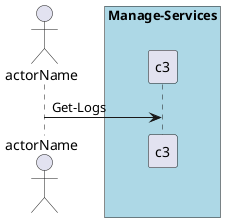 @startuml
Actor "actorName" as A

box "Manage-Services" #lightblue
participant "c3" as S
A -> S : Get-Logs
end box

@enduml
